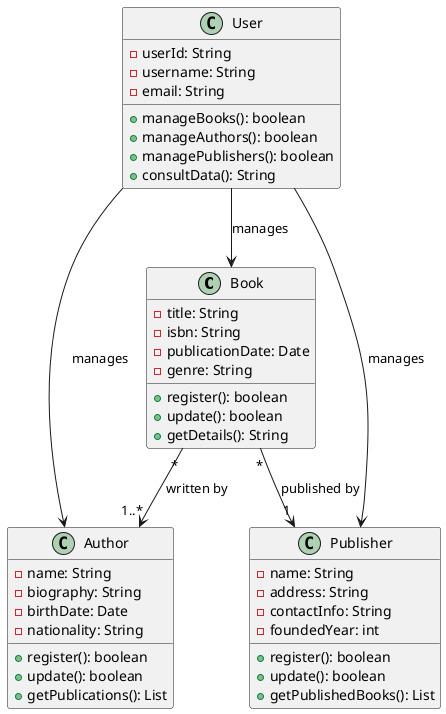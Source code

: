 @startuml
class Book {
    - title: String
    - isbn: String
    - publicationDate: Date
    - genre: String
    + register(): boolean
    + update(): boolean
    + getDetails(): String
}

class Author {
    - name: String
    - biography: String
    - birthDate: Date
    - nationality: String
    + register(): boolean
    + update(): boolean
    + getPublications(): List
}

class Publisher {
    - name: String
    - address: String
    - contactInfo: String
    - foundedYear: int
    + register(): boolean
    + update(): boolean
    + getPublishedBooks(): List
}

class User {
    - userId: String
    - username: String
    - email: String
    + manageBooks(): boolean
    + manageAuthors(): boolean
    + managePublishers(): boolean
    + consultData(): String
}

User --> Book : manages
User --> Author : manages
User --> Publisher : manages
Book "*" --> "1..*" Author : written by
Book "*" --> "1" Publisher : published by
@enduml